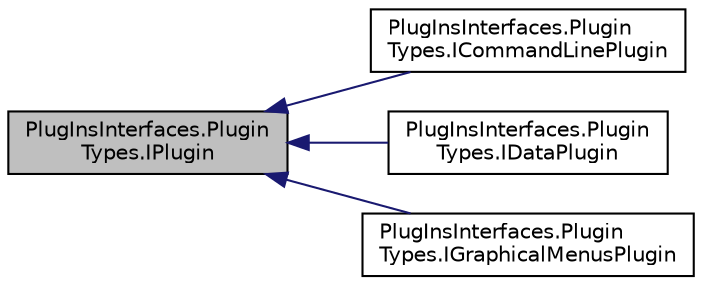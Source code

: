 digraph "PlugInsInterfaces.PluginTypes.IPlugin"
{
  edge [fontname="Helvetica",fontsize="10",labelfontname="Helvetica",labelfontsize="10"];
  node [fontname="Helvetica",fontsize="10",shape=record];
  rankdir="LR";
  Node1 [label="PlugInsInterfaces.Plugin\lTypes.IPlugin",height=0.2,width=0.4,color="black", fillcolor="grey75", style="filled" fontcolor="black"];
  Node1 -> Node2 [dir="back",color="midnightblue",fontsize="10",style="solid",fontname="Helvetica"];
  Node2 [label="PlugInsInterfaces.Plugin\lTypes.ICommandLinePlugin",height=0.2,width=0.4,color="black", fillcolor="white", style="filled",URL="$interface_plug_ins_interfaces_1_1_plugin_types_1_1_i_command_line_plugin.html",tooltip="Specify the members for a plugin that can execute command line commands "];
  Node1 -> Node3 [dir="back",color="midnightblue",fontsize="10",style="solid",fontname="Helvetica"];
  Node3 [label="PlugInsInterfaces.Plugin\lTypes.IDataPlugin",height=0.2,width=0.4,color="black", fillcolor="white", style="filled",URL="$interface_plug_ins_interfaces_1_1_plugin_types_1_1_i_data_plugin.html",tooltip="Definition of the members that a plugin using the internal data must implement. "];
  Node1 -> Node4 [dir="back",color="midnightblue",fontsize="10",style="solid",fontname="Helvetica"];
  Node4 [label="PlugInsInterfaces.Plugin\lTypes.IGraphicalMenusPlugin",height=0.2,width=0.4,color="black", fillcolor="white", style="filled",URL="$interface_plug_ins_interfaces_1_1_plugin_types_1_1_i_graphical_menus_plugin.html",tooltip="If a plugin extends from this interface, some menu can be added to the main GREET windows ..."];
}
